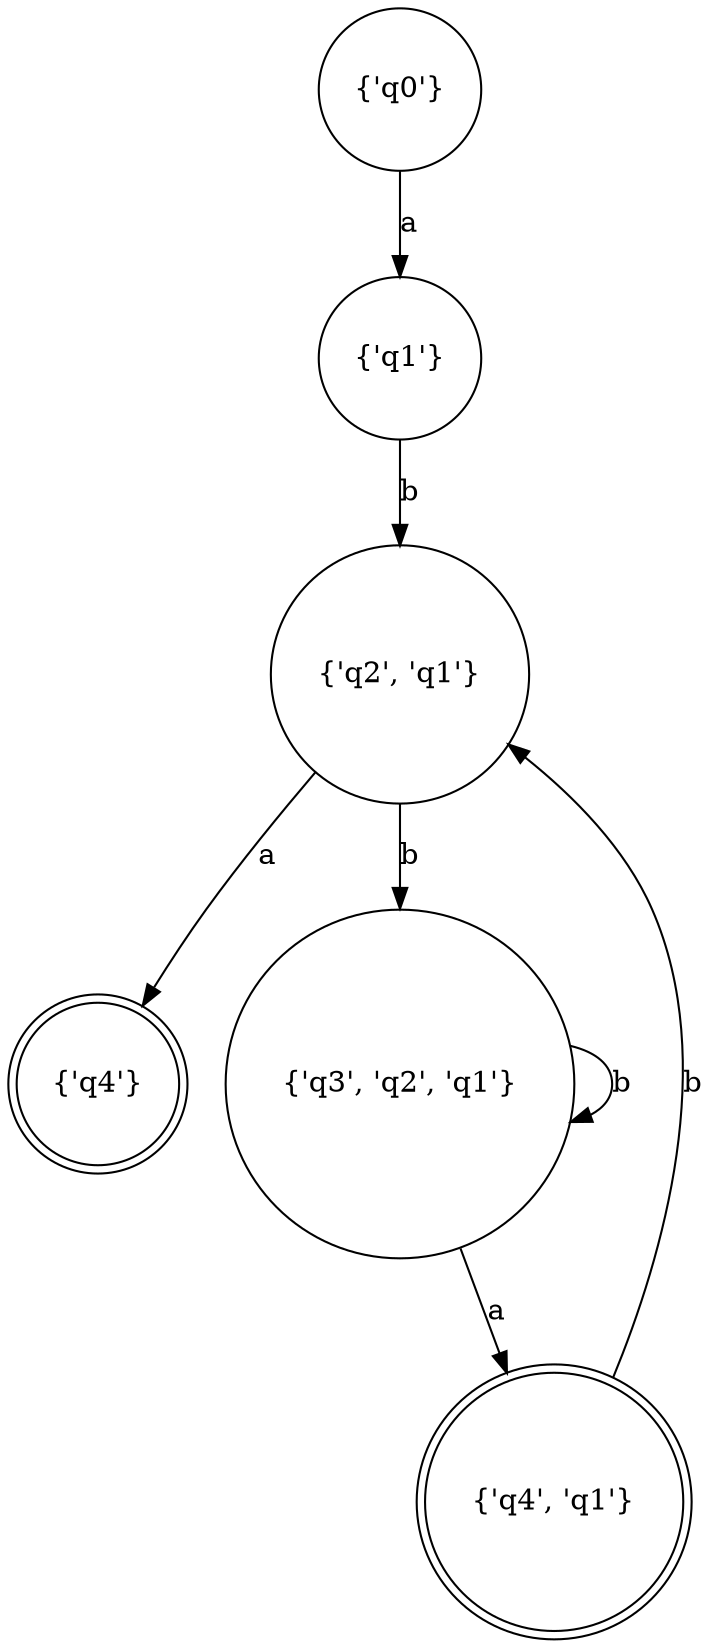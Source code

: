 digraph DFA {
	node [shape=circle]
	edge [arrowhead=normal]
	"{'q0'}" -> "{'q1'}" [label=a]
	"{'q1'}" -> "{'q2', 'q1'}" [label=b]
	"{'q2', 'q1'}" -> "{'q4'}" [label=a]
	"{'q2', 'q1'}" -> "{'q3', 'q2', 'q1'}" [label=b]
	"{'q3', 'q2', 'q1'}" -> "{'q4', 'q1'}" [label=a]
	"{'q3', 'q2', 'q1'}" -> "{'q3', 'q2', 'q1'}" [label=b]
	"{'q4', 'q1'}" -> "{'q2', 'q1'}" [label=b]
	"{'q4', 'q1'}" [shape=doublecircle]
	"{'q4'}" [shape=doublecircle]
}
